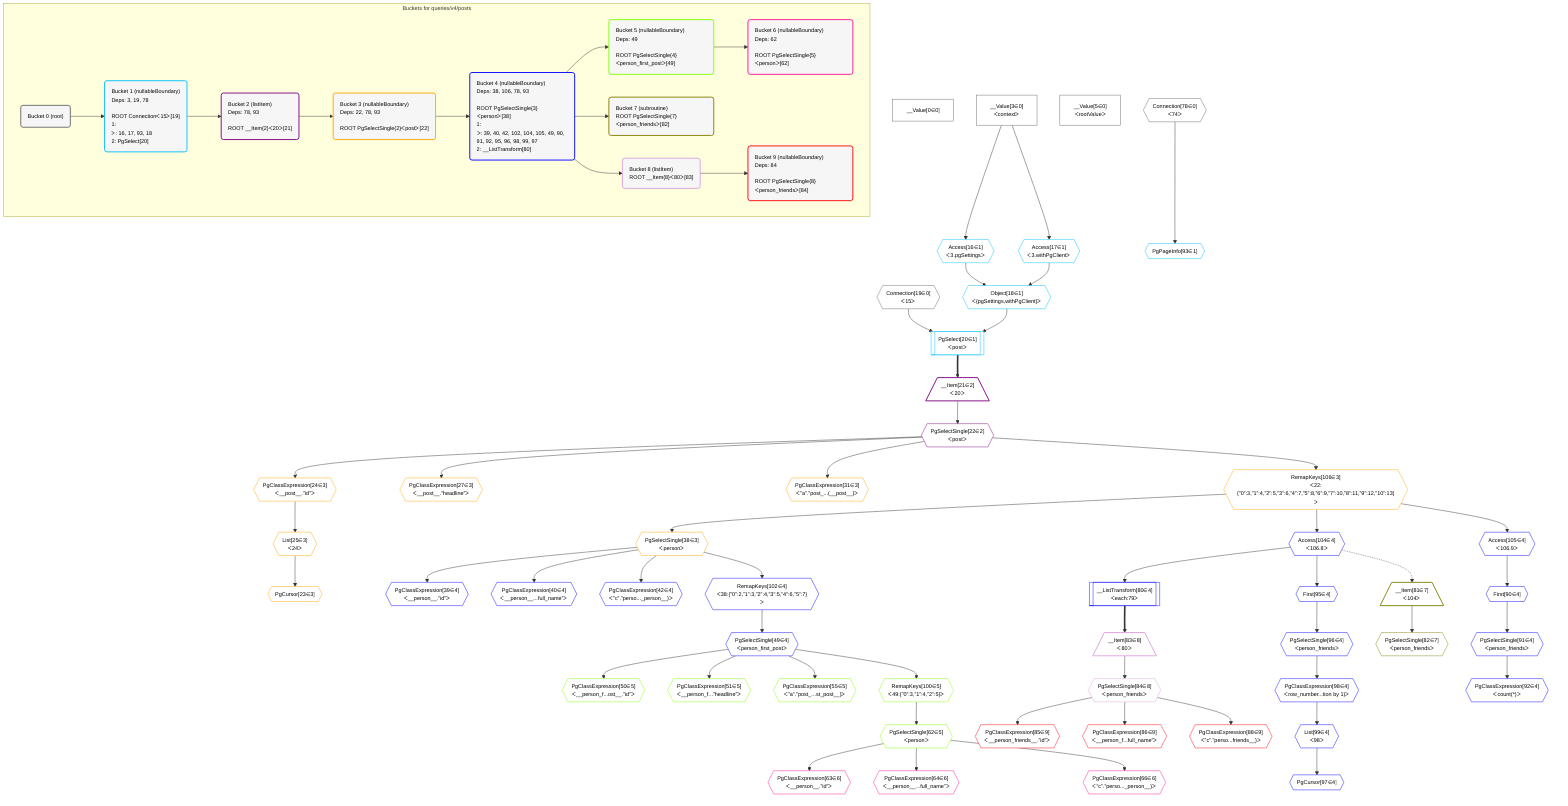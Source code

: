 %%{init: {'themeVariables': { 'fontSize': '12px'}}}%%
graph TD
    classDef path fill:#eee,stroke:#000,color:#000
    classDef plan fill:#fff,stroke-width:1px,color:#000
    classDef itemplan fill:#fff,stroke-width:2px,color:#000
    classDef unbatchedplan fill:#dff,stroke-width:1px,color:#000
    classDef sideeffectplan fill:#fcc,stroke-width:2px,color:#000
    classDef bucket fill:#f6f6f6,color:#000,stroke-width:2px,text-align:left


    %% plan dependencies
    __Value0["__Value[0∈0]"]:::plan
    __Value3["__Value[3∈0]<br />ᐸcontextᐳ"]:::plan
    __Value5["__Value[5∈0]<br />ᐸrootValueᐳ"]:::plan
    Connection19{{"Connection[19∈0]<br />ᐸ15ᐳ"}}:::plan
    Connection78{{"Connection[78∈0]<br />ᐸ74ᐳ"}}:::plan
    Object18{{"Object[18∈1]<br />ᐸ{pgSettings,withPgClient}ᐳ"}}:::plan
    Access16{{"Access[16∈1]<br />ᐸ3.pgSettingsᐳ"}}:::plan
    Access17{{"Access[17∈1]<br />ᐸ3.withPgClientᐳ"}}:::plan
    Access16 & Access17 --> Object18
    PgSelect20[["PgSelect[20∈1]<br />ᐸpostᐳ"]]:::plan
    Object18 & Connection19 --> PgSelect20
    __Value3 --> Access16
    __Value3 --> Access17
    PgPageInfo93{{"PgPageInfo[93∈1]"}}:::plan
    Connection78 --> PgPageInfo93
    __Item21[/"__Item[21∈2]<br />ᐸ20ᐳ"\]:::itemplan
    PgSelect20 ==> __Item21
    PgSelectSingle22{{"PgSelectSingle[22∈2]<br />ᐸpostᐳ"}}:::plan
    __Item21 --> PgSelectSingle22
    PgClassExpression24{{"PgClassExpression[24∈3]<br />ᐸ__post__.”id”ᐳ"}}:::plan
    PgSelectSingle22 --> PgClassExpression24
    List25{{"List[25∈3]<br />ᐸ24ᐳ"}}:::plan
    PgClassExpression24 --> List25
    PgCursor23{{"PgCursor[23∈3]"}}:::plan
    List25 --> PgCursor23
    PgClassExpression27{{"PgClassExpression[27∈3]<br />ᐸ__post__.”headline”ᐳ"}}:::plan
    PgSelectSingle22 --> PgClassExpression27
    PgClassExpression31{{"PgClassExpression[31∈3]<br />ᐸ”a”.”post_...(__post__)ᐳ"}}:::plan
    PgSelectSingle22 --> PgClassExpression31
    RemapKeys106{{"RemapKeys[106∈3]<br />ᐸ22:{”0”:3,”1”:4,”2”:5,”3”:6,”4”:7,”5”:8,”6”:9,”7”:10,”8”:11,”9”:12,”10”:13}ᐳ"}}:::plan
    PgSelectSingle22 --> RemapKeys106
    PgSelectSingle38{{"PgSelectSingle[38∈3]<br />ᐸpersonᐳ"}}:::plan
    RemapKeys106 --> PgSelectSingle38
    PgClassExpression39{{"PgClassExpression[39∈4]<br />ᐸ__person__.”id”ᐳ"}}:::plan
    PgSelectSingle38 --> PgClassExpression39
    PgClassExpression40{{"PgClassExpression[40∈4]<br />ᐸ__person__...full_name”ᐳ"}}:::plan
    PgSelectSingle38 --> PgClassExpression40
    PgClassExpression42{{"PgClassExpression[42∈4]<br />ᐸ”c”.”perso..._person__)ᐳ"}}:::plan
    PgSelectSingle38 --> PgClassExpression42
    RemapKeys102{{"RemapKeys[102∈4]<br />ᐸ38:{”0”:2,”1”:3,”2”:4,”3”:5,”4”:6,”5”:7}ᐳ"}}:::plan
    PgSelectSingle38 --> RemapKeys102
    PgSelectSingle49{{"PgSelectSingle[49∈4]<br />ᐸperson_first_postᐳ"}}:::plan
    RemapKeys102 --> PgSelectSingle49
    Access104{{"Access[104∈4]<br />ᐸ106.8ᐳ"}}:::plan
    RemapKeys106 --> Access104
    __ListTransform80[["__ListTransform[80∈4]<br />ᐸeach:79ᐳ"]]:::plan
    Access104 --> __ListTransform80
    Access105{{"Access[105∈4]<br />ᐸ106.9ᐳ"}}:::plan
    RemapKeys106 --> Access105
    First90{{"First[90∈4]"}}:::plan
    Access105 --> First90
    PgSelectSingle91{{"PgSelectSingle[91∈4]<br />ᐸperson_friendsᐳ"}}:::plan
    First90 --> PgSelectSingle91
    PgClassExpression92{{"PgClassExpression[92∈4]<br />ᐸcount(*)ᐳ"}}:::plan
    PgSelectSingle91 --> PgClassExpression92
    First95{{"First[95∈4]"}}:::plan
    Access104 --> First95
    PgSelectSingle96{{"PgSelectSingle[96∈4]<br />ᐸperson_friendsᐳ"}}:::plan
    First95 --> PgSelectSingle96
    PgClassExpression98{{"PgClassExpression[98∈4]<br />ᐸrow_number...tion by 1)ᐳ"}}:::plan
    PgSelectSingle96 --> PgClassExpression98
    List99{{"List[99∈4]<br />ᐸ98ᐳ"}}:::plan
    PgClassExpression98 --> List99
    PgCursor97{{"PgCursor[97∈4]"}}:::plan
    List99 --> PgCursor97
    __Item83[/"__Item[83∈8]<br />ᐸ80ᐳ"\]:::itemplan
    __ListTransform80 ==> __Item83
    PgSelectSingle84{{"PgSelectSingle[84∈8]<br />ᐸperson_friendsᐳ"}}:::plan
    __Item83 --> PgSelectSingle84
    __Item81[/"__Item[81∈7]<br />ᐸ104ᐳ"\]:::itemplan
    Access104 -.-> __Item81
    PgSelectSingle82{{"PgSelectSingle[82∈7]<br />ᐸperson_friendsᐳ"}}:::plan
    __Item81 --> PgSelectSingle82
    PgClassExpression50{{"PgClassExpression[50∈5]<br />ᐸ__person_f...ost__.”id”ᐳ"}}:::plan
    PgSelectSingle49 --> PgClassExpression50
    PgClassExpression51{{"PgClassExpression[51∈5]<br />ᐸ__person_f...”headline”ᐳ"}}:::plan
    PgSelectSingle49 --> PgClassExpression51
    PgClassExpression55{{"PgClassExpression[55∈5]<br />ᐸ”a”.”post_...st_post__)ᐳ"}}:::plan
    PgSelectSingle49 --> PgClassExpression55
    RemapKeys100{{"RemapKeys[100∈5]<br />ᐸ49:{”0”:3,”1”:4,”2”:5}ᐳ"}}:::plan
    PgSelectSingle49 --> RemapKeys100
    PgSelectSingle62{{"PgSelectSingle[62∈5]<br />ᐸpersonᐳ"}}:::plan
    RemapKeys100 --> PgSelectSingle62
    PgClassExpression63{{"PgClassExpression[63∈6]<br />ᐸ__person__.”id”ᐳ"}}:::plan
    PgSelectSingle62 --> PgClassExpression63
    PgClassExpression64{{"PgClassExpression[64∈6]<br />ᐸ__person__...full_name”ᐳ"}}:::plan
    PgSelectSingle62 --> PgClassExpression64
    PgClassExpression66{{"PgClassExpression[66∈6]<br />ᐸ”c”.”perso..._person__)ᐳ"}}:::plan
    PgSelectSingle62 --> PgClassExpression66
    PgClassExpression85{{"PgClassExpression[85∈9]<br />ᐸ__person_friends__.”id”ᐳ"}}:::plan
    PgSelectSingle84 --> PgClassExpression85
    PgClassExpression86{{"PgClassExpression[86∈9]<br />ᐸ__person_f...full_name”ᐳ"}}:::plan
    PgSelectSingle84 --> PgClassExpression86
    PgClassExpression88{{"PgClassExpression[88∈9]<br />ᐸ”c”.”perso...friends__)ᐳ"}}:::plan
    PgSelectSingle84 --> PgClassExpression88

    %% define steps

    subgraph "Buckets for queries/v4/posts"
    Bucket0("Bucket 0 (root)"):::bucket
    classDef bucket0 stroke:#696969
    class Bucket0,__Value0,__Value3,__Value5,Connection19,Connection78 bucket0
    Bucket1("Bucket 1 (nullableBoundary)<br />Deps: 3, 19, 78<br /><br />ROOT Connectionᐸ15ᐳ[19]<br />1: <br />ᐳ: 16, 17, 93, 18<br />2: PgSelect[20]"):::bucket
    classDef bucket1 stroke:#00bfff
    class Bucket1,Access16,Access17,Object18,PgSelect20,PgPageInfo93 bucket1
    Bucket2("Bucket 2 (listItem)<br />Deps: 78, 93<br /><br />ROOT __Item{2}ᐸ20ᐳ[21]"):::bucket
    classDef bucket2 stroke:#7f007f
    class Bucket2,__Item21,PgSelectSingle22 bucket2
    Bucket3("Bucket 3 (nullableBoundary)<br />Deps: 22, 78, 93<br /><br />ROOT PgSelectSingle{2}ᐸpostᐳ[22]"):::bucket
    classDef bucket3 stroke:#ffa500
    class Bucket3,PgCursor23,PgClassExpression24,List25,PgClassExpression27,PgClassExpression31,PgSelectSingle38,RemapKeys106 bucket3
    Bucket4("Bucket 4 (nullableBoundary)<br />Deps: 38, 106, 78, 93<br /><br />ROOT PgSelectSingle{3}ᐸpersonᐳ[38]<br />1: <br />ᐳ: 39, 40, 42, 102, 104, 105, 49, 90, 91, 92, 95, 96, 98, 99, 97<br />2: __ListTransform[80]"):::bucket
    classDef bucket4 stroke:#0000ff
    class Bucket4,PgClassExpression39,PgClassExpression40,PgClassExpression42,PgSelectSingle49,__ListTransform80,First90,PgSelectSingle91,PgClassExpression92,First95,PgSelectSingle96,PgCursor97,PgClassExpression98,List99,RemapKeys102,Access104,Access105 bucket4
    Bucket5("Bucket 5 (nullableBoundary)<br />Deps: 49<br /><br />ROOT PgSelectSingle{4}ᐸperson_first_postᐳ[49]"):::bucket
    classDef bucket5 stroke:#7fff00
    class Bucket5,PgClassExpression50,PgClassExpression51,PgClassExpression55,PgSelectSingle62,RemapKeys100 bucket5
    Bucket6("Bucket 6 (nullableBoundary)<br />Deps: 62<br /><br />ROOT PgSelectSingle{5}ᐸpersonᐳ[62]"):::bucket
    classDef bucket6 stroke:#ff1493
    class Bucket6,PgClassExpression63,PgClassExpression64,PgClassExpression66 bucket6
    Bucket7("Bucket 7 (subroutine)<br />ROOT PgSelectSingle{7}ᐸperson_friendsᐳ[82]"):::bucket
    classDef bucket7 stroke:#808000
    class Bucket7,__Item81,PgSelectSingle82 bucket7
    Bucket8("Bucket 8 (listItem)<br />ROOT __Item{8}ᐸ80ᐳ[83]"):::bucket
    classDef bucket8 stroke:#dda0dd
    class Bucket8,__Item83,PgSelectSingle84 bucket8
    Bucket9("Bucket 9 (nullableBoundary)<br />Deps: 84<br /><br />ROOT PgSelectSingle{8}ᐸperson_friendsᐳ[84]"):::bucket
    classDef bucket9 stroke:#ff0000
    class Bucket9,PgClassExpression85,PgClassExpression86,PgClassExpression88 bucket9
    Bucket0 --> Bucket1
    Bucket1 --> Bucket2
    Bucket2 --> Bucket3
    Bucket3 --> Bucket4
    Bucket4 --> Bucket5 & Bucket7 & Bucket8
    Bucket5 --> Bucket6
    Bucket8 --> Bucket9
    end